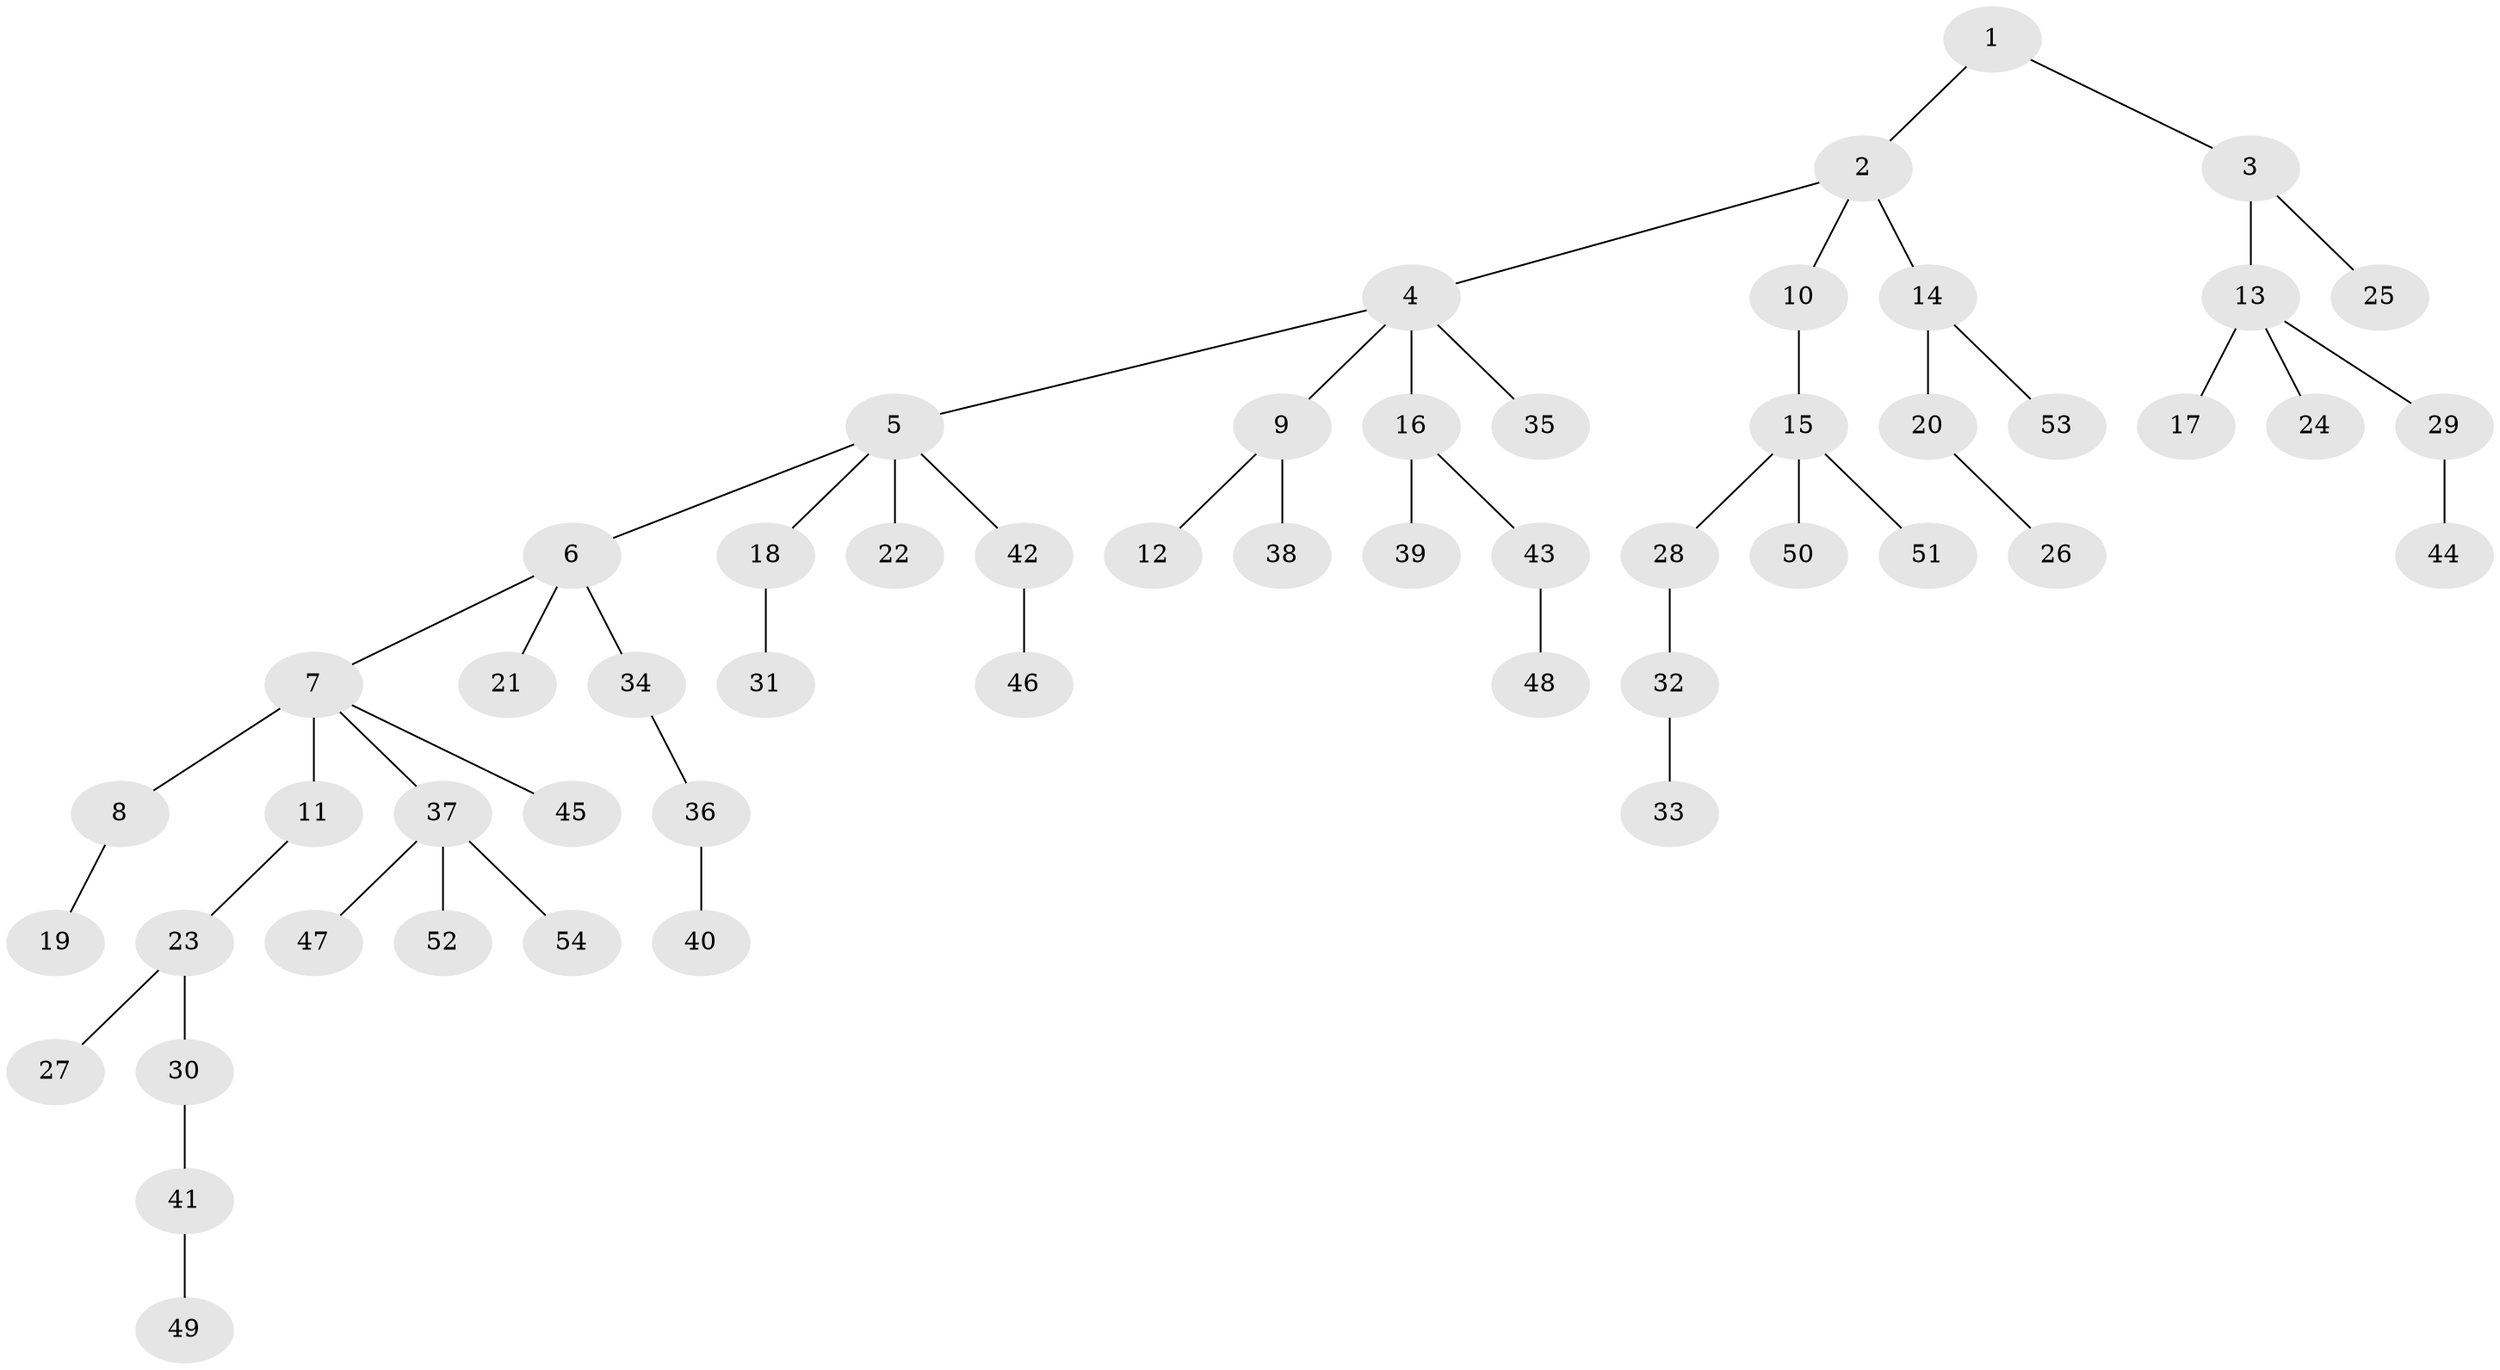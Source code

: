 // original degree distribution, {3: 0.10679611650485436, 5: 0.02912621359223301, 8: 0.009708737864077669, 6: 0.009708737864077669, 4: 0.07766990291262135, 2: 0.30097087378640774, 1: 0.46601941747572817}
// Generated by graph-tools (version 1.1) at 2025/36/03/09/25 02:36:50]
// undirected, 54 vertices, 53 edges
graph export_dot {
graph [start="1"]
  node [color=gray90,style=filled];
  1;
  2;
  3;
  4;
  5;
  6;
  7;
  8;
  9;
  10;
  11;
  12;
  13;
  14;
  15;
  16;
  17;
  18;
  19;
  20;
  21;
  22;
  23;
  24;
  25;
  26;
  27;
  28;
  29;
  30;
  31;
  32;
  33;
  34;
  35;
  36;
  37;
  38;
  39;
  40;
  41;
  42;
  43;
  44;
  45;
  46;
  47;
  48;
  49;
  50;
  51;
  52;
  53;
  54;
  1 -- 2 [weight=1.0];
  1 -- 3 [weight=1.0];
  2 -- 4 [weight=1.0];
  2 -- 10 [weight=1.0];
  2 -- 14 [weight=1.0];
  3 -- 13 [weight=1.0];
  3 -- 25 [weight=1.0];
  4 -- 5 [weight=1.0];
  4 -- 9 [weight=1.0];
  4 -- 16 [weight=3.0];
  4 -- 35 [weight=1.0];
  5 -- 6 [weight=1.0];
  5 -- 18 [weight=1.0];
  5 -- 22 [weight=1.0];
  5 -- 42 [weight=1.0];
  6 -- 7 [weight=1.0];
  6 -- 21 [weight=1.0];
  6 -- 34 [weight=1.0];
  7 -- 8 [weight=1.0];
  7 -- 11 [weight=3.0];
  7 -- 37 [weight=1.0];
  7 -- 45 [weight=1.0];
  8 -- 19 [weight=1.0];
  9 -- 12 [weight=1.0];
  9 -- 38 [weight=1.0];
  10 -- 15 [weight=1.0];
  11 -- 23 [weight=1.0];
  13 -- 17 [weight=1.0];
  13 -- 24 [weight=1.0];
  13 -- 29 [weight=1.0];
  14 -- 20 [weight=2.0];
  14 -- 53 [weight=1.0];
  15 -- 28 [weight=1.0];
  15 -- 50 [weight=1.0];
  15 -- 51 [weight=1.0];
  16 -- 39 [weight=1.0];
  16 -- 43 [weight=1.0];
  18 -- 31 [weight=2.0];
  20 -- 26 [weight=1.0];
  23 -- 27 [weight=1.0];
  23 -- 30 [weight=2.0];
  28 -- 32 [weight=1.0];
  29 -- 44 [weight=2.0];
  30 -- 41 [weight=1.0];
  32 -- 33 [weight=1.0];
  34 -- 36 [weight=1.0];
  36 -- 40 [weight=1.0];
  37 -- 47 [weight=1.0];
  37 -- 52 [weight=2.0];
  37 -- 54 [weight=1.0];
  41 -- 49 [weight=1.0];
  42 -- 46 [weight=1.0];
  43 -- 48 [weight=1.0];
}
